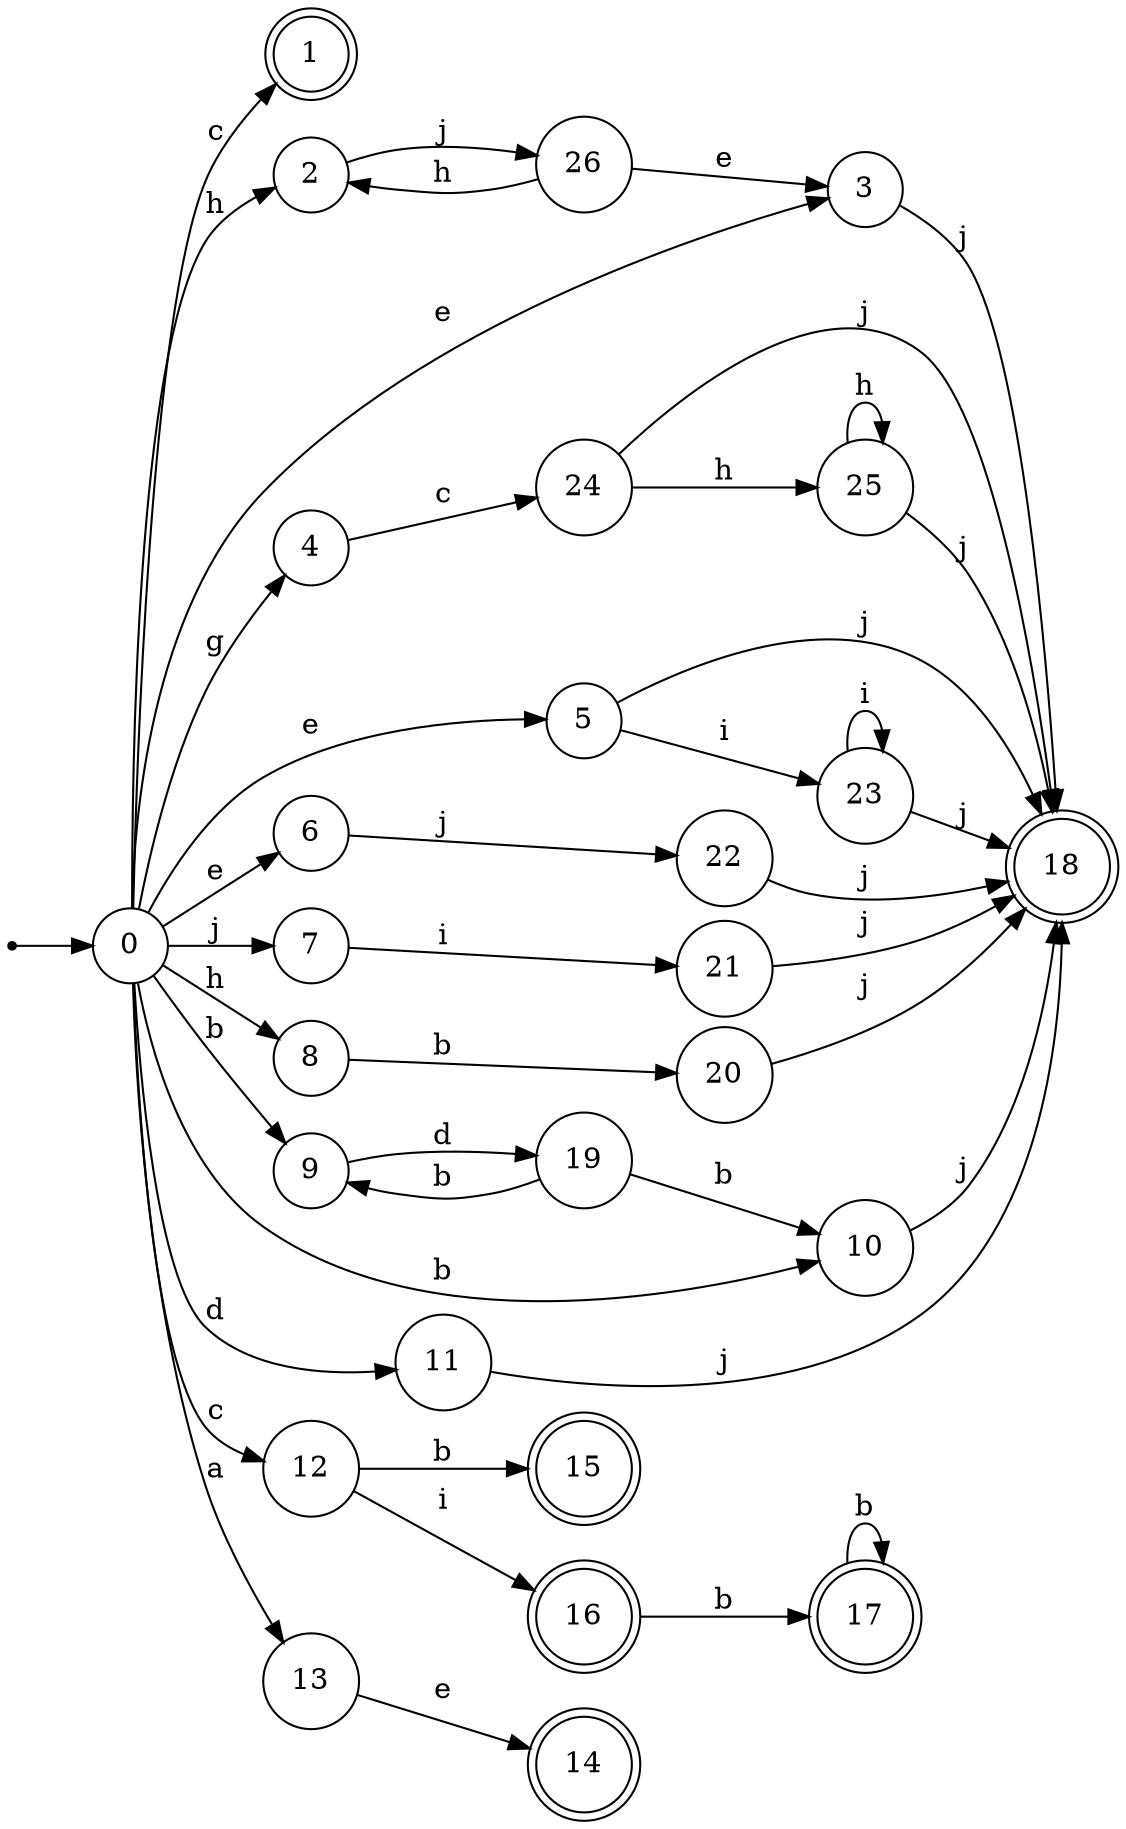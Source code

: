 digraph finite_state_machine {
rankdir=LR;
size="20,20";
node [shape = point]; "dummy0"
node [shape = circle]; "0";
"dummy0" -> "0";
node [shape = doublecircle]; "1";node [shape = circle]; "2";
node [shape = circle]; "3";
node [shape = circle]; "4";
node [shape = circle]; "5";
node [shape = circle]; "6";
node [shape = circle]; "7";
node [shape = circle]; "8";
node [shape = circle]; "9";
node [shape = circle]; "10";
node [shape = circle]; "11";
node [shape = circle]; "12";
node [shape = circle]; "13";
node [shape = doublecircle]; "14";node [shape = doublecircle]; "15";node [shape = doublecircle]; "16";node [shape = doublecircle]; "17";node [shape = doublecircle]; "18";node [shape = circle]; "19";
node [shape = circle]; "20";
node [shape = circle]; "21";
node [shape = circle]; "22";
node [shape = circle]; "23";
node [shape = circle]; "24";
node [shape = circle]; "25";
node [shape = circle]; "26";
"0" -> "1" [label = "c"];
 "0" -> "12" [label = "c"];
 "0" -> "8" [label = "h"];
 "0" -> "2" [label = "h"];
 "0" -> "3" [label = "e"];
 "0" -> "5" [label = "e"];
 "0" -> "6" [label = "e"];
 "0" -> "4" [label = "g"];
 "0" -> "7" [label = "j"];
 "0" -> "9" [label = "b"];
 "0" -> "10" [label = "b"];
 "0" -> "11" [label = "d"];
 "0" -> "13" [label = "a"];
 "13" -> "14" [label = "e"];
 "12" -> "15" [label = "b"];
 "12" -> "16" [label = "i"];
 "16" -> "17" [label = "b"];
 "17" -> "17" [label = "b"];
 "11" -> "18" [label = "j"];
 "10" -> "18" [label = "j"];
 "9" -> "19" [label = "d"];
 "19" -> "9" [label = "b"];
 "19" -> "10" [label = "b"];
 "8" -> "20" [label = "b"];
 "20" -> "18" [label = "j"];
 "7" -> "21" [label = "i"];
 "21" -> "18" [label = "j"];
 "6" -> "22" [label = "j"];
 "22" -> "18" [label = "j"];
 "5" -> "23" [label = "i"];
 "5" -> "18" [label = "j"];
 "23" -> "23" [label = "i"];
 "23" -> "18" [label = "j"];
 "4" -> "24" [label = "c"];
 "24" -> "25" [label = "h"];
 "24" -> "18" [label = "j"];
 "25" -> "25" [label = "h"];
 "25" -> "18" [label = "j"];
 "3" -> "18" [label = "j"];
 "2" -> "26" [label = "j"];
 "26" -> "2" [label = "h"];
 "26" -> "3" [label = "e"];
 }
